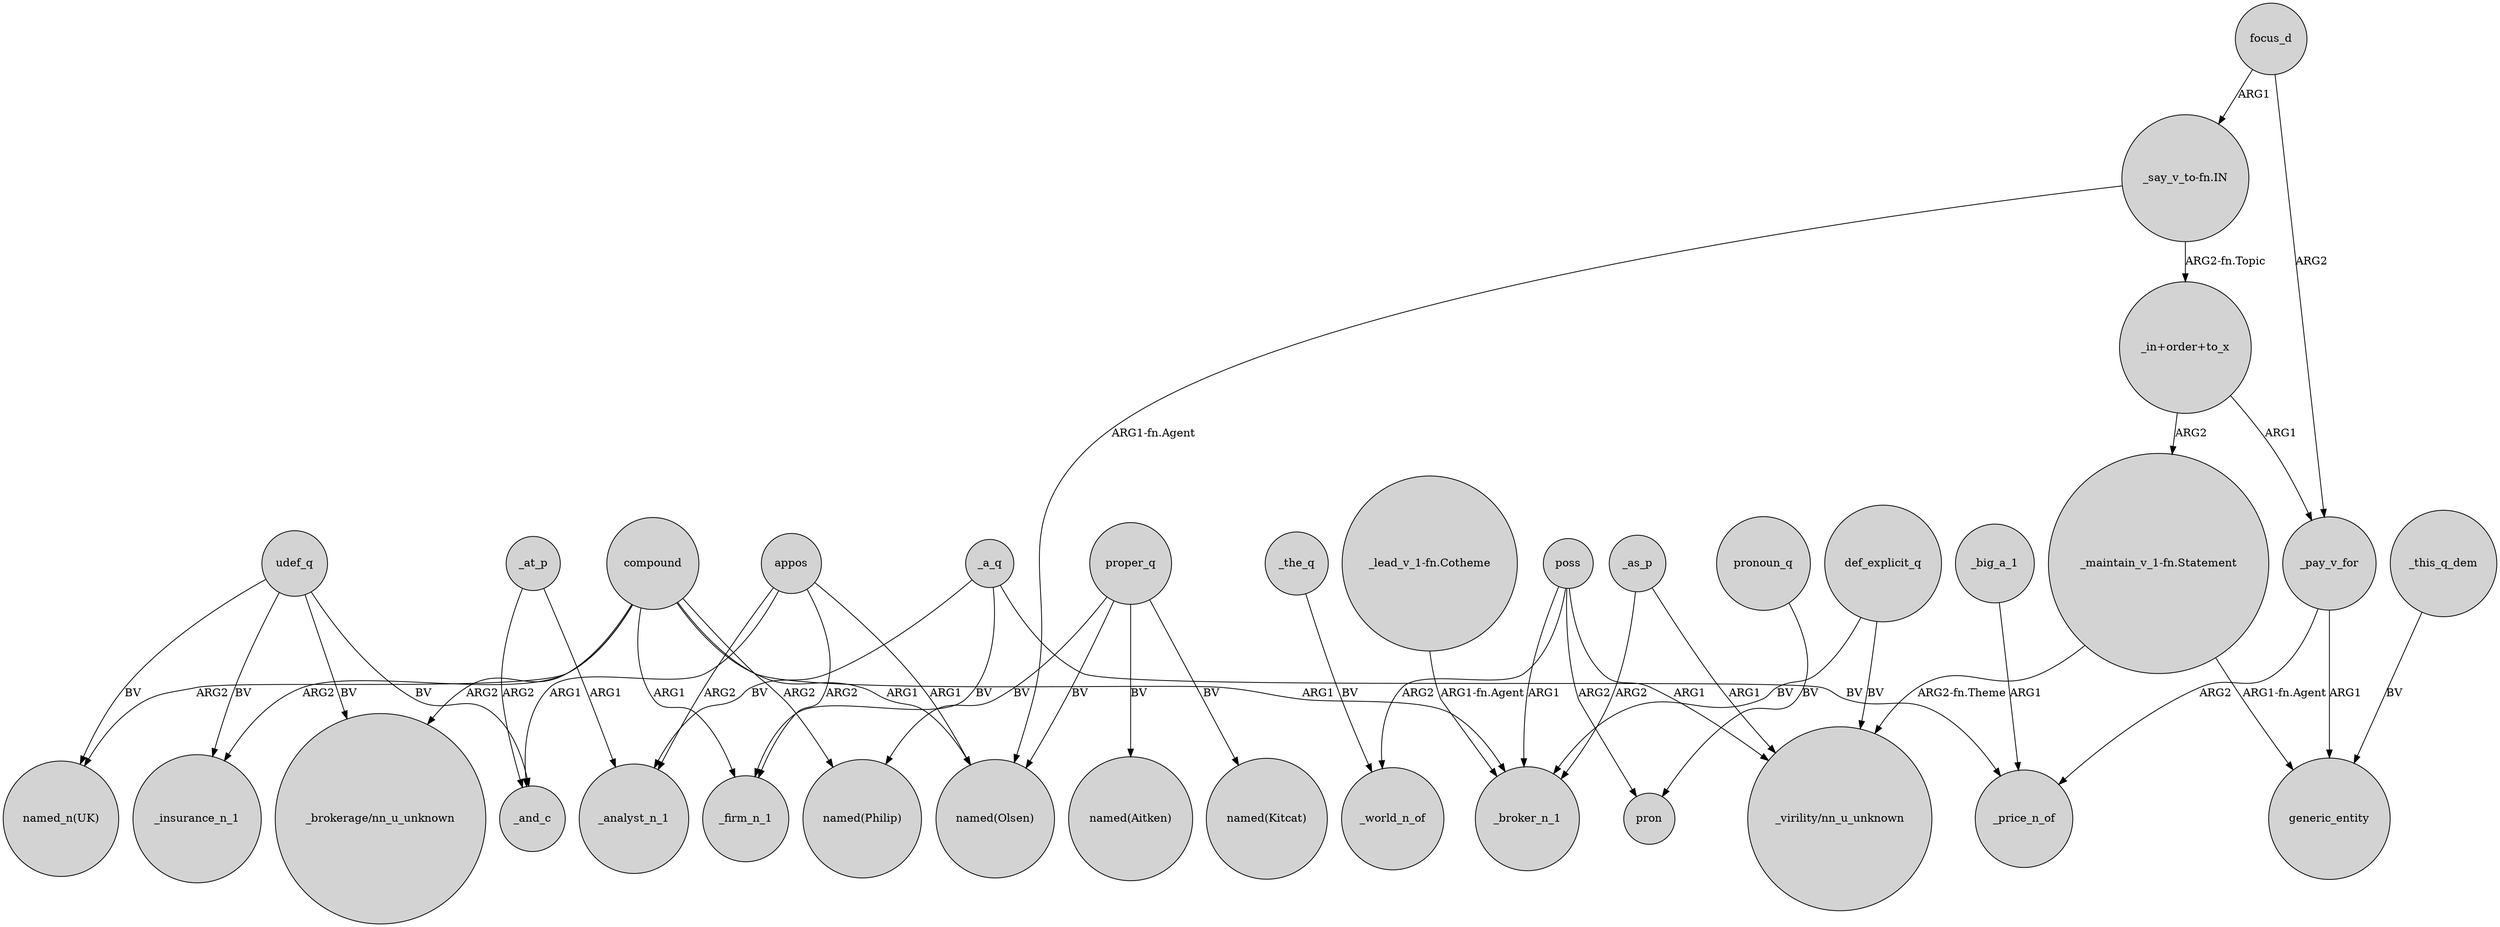 digraph {
	node [shape=circle style=filled]
	poss -> _broker_n_1 [label=ARG1]
	udef_q -> "named_n(UK)" [label=BV]
	appos -> "named(Olsen)" [label=ARG1]
	compound -> _insurance_n_1 [label=ARG2]
	poss -> pron [label=ARG2]
	compound -> "named(Olsen)" [label=ARG1]
	appos -> _firm_n_1 [label=ARG2]
	appos -> _and_c [label=ARG1]
	_pay_v_for -> generic_entity [label=ARG1]
	udef_q -> _insurance_n_1 [label=BV]
	_a_q -> _firm_n_1 [label=BV]
	compound -> "named(Philip)" [label=ARG2]
	proper_q -> "named(Philip)" [label=BV]
	"_maintain_v_1-fn.Statement" -> generic_entity [label="ARG1-fn.Agent"]
	compound -> "_brokerage/nn_u_unknown" [label=ARG2]
	"_say_v_to-fn.IN" -> "_in+order+to_x" [label="ARG2-fn.Topic"]
	_pay_v_for -> _price_n_of [label=ARG2]
	udef_q -> "_brokerage/nn_u_unknown" [label=BV]
	"_in+order+to_x" -> "_maintain_v_1-fn.Statement" [label=ARG2]
	pronoun_q -> pron [label=BV]
	_at_p -> _analyst_n_1 [label=ARG1]
	_as_p -> "_virility/nn_u_unknown" [label=ARG1]
	_as_p -> _broker_n_1 [label=ARG2]
	appos -> _analyst_n_1 [label=ARG2]
	"_in+order+to_x" -> _pay_v_for [label=ARG1]
	compound -> _broker_n_1 [label=ARG1]
	_this_q_dem -> generic_entity [label=BV]
	proper_q -> "named(Aitken)" [label=BV]
	proper_q -> "named(Olsen)" [label=BV]
	compound -> "named_n(UK)" [label=ARG2]
	poss -> "_virility/nn_u_unknown" [label=ARG1]
	compound -> _firm_n_1 [label=ARG1]
	"_maintain_v_1-fn.Statement" -> "_virility/nn_u_unknown" [label="ARG2-fn.Theme"]
	"_say_v_to-fn.IN" -> "named(Olsen)" [label="ARG1-fn.Agent"]
	poss -> _world_n_of [label=ARG2]
	def_explicit_q -> _broker_n_1 [label=BV]
	_a_q -> _analyst_n_1 [label=BV]
	_big_a_1 -> _price_n_of [label=ARG1]
	focus_d -> _pay_v_for [label=ARG2]
	def_explicit_q -> "_virility/nn_u_unknown" [label=BV]
	udef_q -> _and_c [label=BV]
	"_lead_v_1-fn.Cotheme" -> _broker_n_1 [label="ARG1-fn.Agent"]
	_at_p -> _and_c [label=ARG2]
	proper_q -> "named(Kitcat)" [label=BV]
	_the_q -> _world_n_of [label=BV]
	_a_q -> _price_n_of [label=BV]
	focus_d -> "_say_v_to-fn.IN" [label=ARG1]
}
